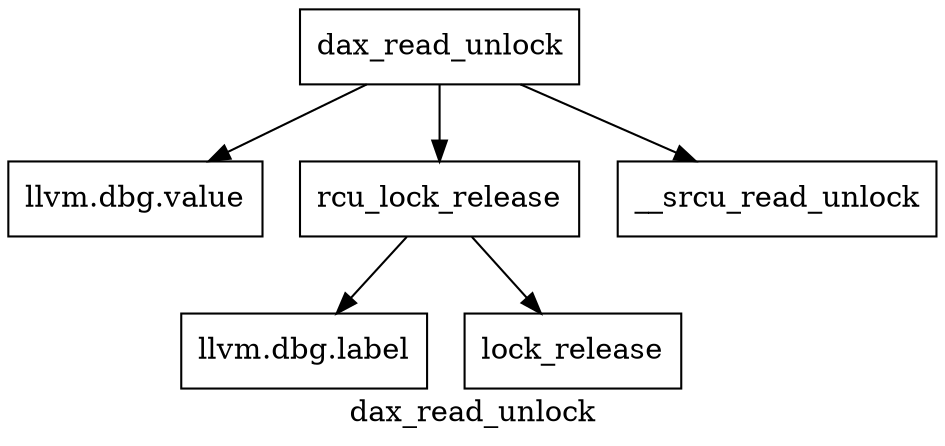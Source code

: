 digraph "Call Graph"{
label=dax_read_unlock;
Node0x93c488 [shape=record, label="{dax_read_unlock}"];
Node0x870628 [shape=record, label="{llvm.dbg.value}"];
Node0x870628 [shape=record, label="{llvm.dbg.value}"];
Node0x870628 [shape=record, label="{llvm.dbg.value}"];
Node0x870628 [shape=record, label="{llvm.dbg.value}"];
Node0x93b338 [shape=record, label="{rcu_lock_release}"];
Node0x93b428 [shape=record, label="{__srcu_read_unlock}"];
Node0x93b518 [shape=record, label="{llvm.dbg.label}"];
Node0x93b608 [shape=record, label="{lock_release}"];
Node0x93b338 -> Node0x93b518;
Node0x93b338 -> Node0x93b608;
Node0x93c488 -> Node0x870628;
Node0x93c488 -> Node0x93b338;
Node0x93c488 -> Node0x93b428;
}
